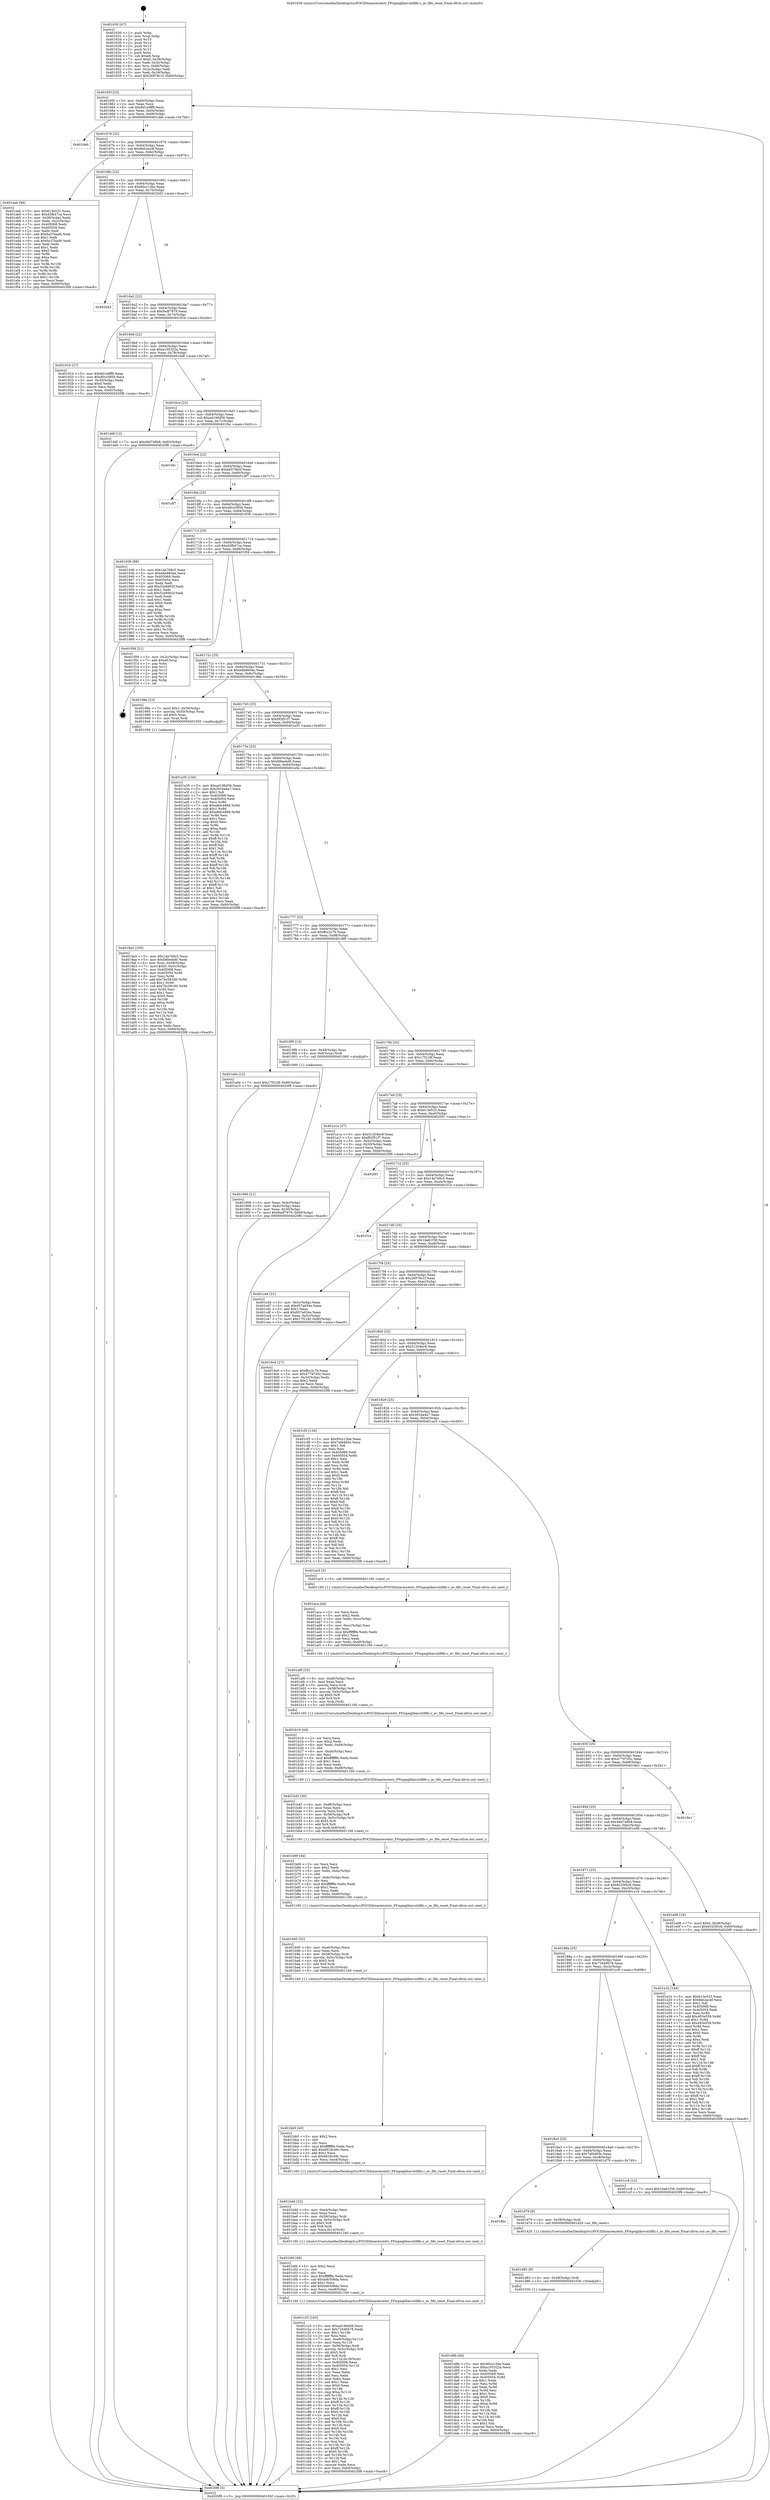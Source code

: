 digraph "0x401630" {
  label = "0x401630 (/mnt/c/Users/mathe/Desktop/tcc/POCII/binaries/extr_FFmpeglibavutilfifo.c_av_fifo_reset_Final-ollvm.out::main(0))"
  labelloc = "t"
  node[shape=record]

  Entry [label="",width=0.3,height=0.3,shape=circle,fillcolor=black,style=filled]
  "0x40165f" [label="{
     0x40165f [23]\l
     | [instrs]\l
     &nbsp;&nbsp;0x40165f \<+3\>: mov -0x60(%rbp),%eax\l
     &nbsp;&nbsp;0x401662 \<+2\>: mov %eax,%ecx\l
     &nbsp;&nbsp;0x401664 \<+6\>: sub $0x8d1e9ff9,%ecx\l
     &nbsp;&nbsp;0x40166a \<+3\>: mov %eax,-0x64(%rbp)\l
     &nbsp;&nbsp;0x40166d \<+3\>: mov %ecx,-0x68(%rbp)\l
     &nbsp;&nbsp;0x401670 \<+6\>: je 0000000000401deb \<main+0x7bb\>\l
  }"]
  "0x401deb" [label="{
     0x401deb\l
  }", style=dashed]
  "0x401676" [label="{
     0x401676 [22]\l
     | [instrs]\l
     &nbsp;&nbsp;0x401676 \<+5\>: jmp 000000000040167b \<main+0x4b\>\l
     &nbsp;&nbsp;0x40167b \<+3\>: mov -0x64(%rbp),%eax\l
     &nbsp;&nbsp;0x40167e \<+5\>: sub $0x8eb2ac4f,%eax\l
     &nbsp;&nbsp;0x401683 \<+3\>: mov %eax,-0x6c(%rbp)\l
     &nbsp;&nbsp;0x401686 \<+6\>: je 0000000000401eab \<main+0x87b\>\l
  }"]
  Exit [label="",width=0.3,height=0.3,shape=circle,fillcolor=black,style=filled,peripheries=2]
  "0x401eab" [label="{
     0x401eab [94]\l
     | [instrs]\l
     &nbsp;&nbsp;0x401eab \<+5\>: mov $0x613e523,%eax\l
     &nbsp;&nbsp;0x401eb0 \<+5\>: mov $0xd3fb47ca,%ecx\l
     &nbsp;&nbsp;0x401eb5 \<+3\>: mov -0x38(%rbp),%edx\l
     &nbsp;&nbsp;0x401eb8 \<+3\>: mov %edx,-0x2c(%rbp)\l
     &nbsp;&nbsp;0x401ebb \<+7\>: mov 0x405068,%edx\l
     &nbsp;&nbsp;0x401ec2 \<+7\>: mov 0x405054,%esi\l
     &nbsp;&nbsp;0x401ec9 \<+2\>: mov %edx,%edi\l
     &nbsp;&nbsp;0x401ecb \<+6\>: add $0x6a37bad6,%edi\l
     &nbsp;&nbsp;0x401ed1 \<+3\>: sub $0x1,%edi\l
     &nbsp;&nbsp;0x401ed4 \<+6\>: sub $0x6a37bad6,%edi\l
     &nbsp;&nbsp;0x401eda \<+3\>: imul %edi,%edx\l
     &nbsp;&nbsp;0x401edd \<+3\>: and $0x1,%edx\l
     &nbsp;&nbsp;0x401ee0 \<+3\>: cmp $0x0,%edx\l
     &nbsp;&nbsp;0x401ee3 \<+4\>: sete %r8b\l
     &nbsp;&nbsp;0x401ee7 \<+3\>: cmp $0xa,%esi\l
     &nbsp;&nbsp;0x401eea \<+4\>: setl %r9b\l
     &nbsp;&nbsp;0x401eee \<+3\>: mov %r8b,%r10b\l
     &nbsp;&nbsp;0x401ef1 \<+3\>: and %r9b,%r10b\l
     &nbsp;&nbsp;0x401ef4 \<+3\>: xor %r9b,%r8b\l
     &nbsp;&nbsp;0x401ef7 \<+3\>: or %r8b,%r10b\l
     &nbsp;&nbsp;0x401efa \<+4\>: test $0x1,%r10b\l
     &nbsp;&nbsp;0x401efe \<+3\>: cmovne %ecx,%eax\l
     &nbsp;&nbsp;0x401f01 \<+3\>: mov %eax,-0x60(%rbp)\l
     &nbsp;&nbsp;0x401f04 \<+5\>: jmp 00000000004020f8 \<main+0xac8\>\l
  }"]
  "0x40168c" [label="{
     0x40168c [22]\l
     | [instrs]\l
     &nbsp;&nbsp;0x40168c \<+5\>: jmp 0000000000401691 \<main+0x61\>\l
     &nbsp;&nbsp;0x401691 \<+3\>: mov -0x64(%rbp),%eax\l
     &nbsp;&nbsp;0x401694 \<+5\>: sub $0x95cc13be,%eax\l
     &nbsp;&nbsp;0x401699 \<+3\>: mov %eax,-0x70(%rbp)\l
     &nbsp;&nbsp;0x40169c \<+6\>: je 00000000004020d3 \<main+0xaa3\>\l
  }"]
  "0x401d8b" [label="{
     0x401d8b [84]\l
     | [instrs]\l
     &nbsp;&nbsp;0x401d8b \<+5\>: mov $0x95cc13be,%eax\l
     &nbsp;&nbsp;0x401d90 \<+5\>: mov $0xa105322a,%ecx\l
     &nbsp;&nbsp;0x401d95 \<+2\>: xor %edx,%edx\l
     &nbsp;&nbsp;0x401d97 \<+7\>: mov 0x405068,%esi\l
     &nbsp;&nbsp;0x401d9e \<+8\>: mov 0x405054,%r8d\l
     &nbsp;&nbsp;0x401da6 \<+3\>: sub $0x1,%edx\l
     &nbsp;&nbsp;0x401da9 \<+3\>: mov %esi,%r9d\l
     &nbsp;&nbsp;0x401dac \<+3\>: add %edx,%r9d\l
     &nbsp;&nbsp;0x401daf \<+4\>: imul %r9d,%esi\l
     &nbsp;&nbsp;0x401db3 \<+3\>: and $0x1,%esi\l
     &nbsp;&nbsp;0x401db6 \<+3\>: cmp $0x0,%esi\l
     &nbsp;&nbsp;0x401db9 \<+4\>: sete %r10b\l
     &nbsp;&nbsp;0x401dbd \<+4\>: cmp $0xa,%r8d\l
     &nbsp;&nbsp;0x401dc1 \<+4\>: setl %r11b\l
     &nbsp;&nbsp;0x401dc5 \<+3\>: mov %r10b,%bl\l
     &nbsp;&nbsp;0x401dc8 \<+3\>: and %r11b,%bl\l
     &nbsp;&nbsp;0x401dcb \<+3\>: xor %r11b,%r10b\l
     &nbsp;&nbsp;0x401dce \<+3\>: or %r10b,%bl\l
     &nbsp;&nbsp;0x401dd1 \<+3\>: test $0x1,%bl\l
     &nbsp;&nbsp;0x401dd4 \<+3\>: cmovne %ecx,%eax\l
     &nbsp;&nbsp;0x401dd7 \<+3\>: mov %eax,-0x60(%rbp)\l
     &nbsp;&nbsp;0x401dda \<+5\>: jmp 00000000004020f8 \<main+0xac8\>\l
  }"]
  "0x4020d3" [label="{
     0x4020d3\l
  }", style=dashed]
  "0x4016a2" [label="{
     0x4016a2 [22]\l
     | [instrs]\l
     &nbsp;&nbsp;0x4016a2 \<+5\>: jmp 00000000004016a7 \<main+0x77\>\l
     &nbsp;&nbsp;0x4016a7 \<+3\>: mov -0x64(%rbp),%eax\l
     &nbsp;&nbsp;0x4016aa \<+5\>: sub $0x9adf7979,%eax\l
     &nbsp;&nbsp;0x4016af \<+3\>: mov %eax,-0x74(%rbp)\l
     &nbsp;&nbsp;0x4016b2 \<+6\>: je 000000000040191b \<main+0x2eb\>\l
  }"]
  "0x401d82" [label="{
     0x401d82 [9]\l
     | [instrs]\l
     &nbsp;&nbsp;0x401d82 \<+4\>: mov -0x58(%rbp),%rdi\l
     &nbsp;&nbsp;0x401d86 \<+5\>: call 0000000000401030 \<free@plt\>\l
     | [calls]\l
     &nbsp;&nbsp;0x401030 \{1\} (unknown)\l
  }"]
  "0x40191b" [label="{
     0x40191b [27]\l
     | [instrs]\l
     &nbsp;&nbsp;0x40191b \<+5\>: mov $0x8d1e9ff9,%eax\l
     &nbsp;&nbsp;0x401920 \<+5\>: mov $0xd0cc5959,%ecx\l
     &nbsp;&nbsp;0x401925 \<+3\>: mov -0x30(%rbp),%edx\l
     &nbsp;&nbsp;0x401928 \<+3\>: cmp $0x0,%edx\l
     &nbsp;&nbsp;0x40192b \<+3\>: cmove %ecx,%eax\l
     &nbsp;&nbsp;0x40192e \<+3\>: mov %eax,-0x60(%rbp)\l
     &nbsp;&nbsp;0x401931 \<+5\>: jmp 00000000004020f8 \<main+0xac8\>\l
  }"]
  "0x4016b8" [label="{
     0x4016b8 [22]\l
     | [instrs]\l
     &nbsp;&nbsp;0x4016b8 \<+5\>: jmp 00000000004016bd \<main+0x8d\>\l
     &nbsp;&nbsp;0x4016bd \<+3\>: mov -0x64(%rbp),%eax\l
     &nbsp;&nbsp;0x4016c0 \<+5\>: sub $0xa105322a,%eax\l
     &nbsp;&nbsp;0x4016c5 \<+3\>: mov %eax,-0x78(%rbp)\l
     &nbsp;&nbsp;0x4016c8 \<+6\>: je 0000000000401ddf \<main+0x7af\>\l
  }"]
  "0x4018bc" [label="{
     0x4018bc\l
  }", style=dashed]
  "0x401ddf" [label="{
     0x401ddf [12]\l
     | [instrs]\l
     &nbsp;&nbsp;0x401ddf \<+7\>: movl $0x48d748b8,-0x60(%rbp)\l
     &nbsp;&nbsp;0x401de6 \<+5\>: jmp 00000000004020f8 \<main+0xac8\>\l
  }"]
  "0x4016ce" [label="{
     0x4016ce [22]\l
     | [instrs]\l
     &nbsp;&nbsp;0x4016ce \<+5\>: jmp 00000000004016d3 \<main+0xa3\>\l
     &nbsp;&nbsp;0x4016d3 \<+3\>: mov -0x64(%rbp),%eax\l
     &nbsp;&nbsp;0x4016d6 \<+5\>: sub $0xad196d56,%eax\l
     &nbsp;&nbsp;0x4016db \<+3\>: mov %eax,-0x7c(%rbp)\l
     &nbsp;&nbsp;0x4016de \<+6\>: je 0000000000401f4c \<main+0x91c\>\l
  }"]
  "0x401d79" [label="{
     0x401d79 [9]\l
     | [instrs]\l
     &nbsp;&nbsp;0x401d79 \<+4\>: mov -0x58(%rbp),%rdi\l
     &nbsp;&nbsp;0x401d7d \<+5\>: call 0000000000401420 \<av_fifo_reset\>\l
     | [calls]\l
     &nbsp;&nbsp;0x401420 \{1\} (/mnt/c/Users/mathe/Desktop/tcc/POCII/binaries/extr_FFmpeglibavutilfifo.c_av_fifo_reset_Final-ollvm.out::av_fifo_reset)\l
  }"]
  "0x401f4c" [label="{
     0x401f4c\l
  }", style=dashed]
  "0x4016e4" [label="{
     0x4016e4 [22]\l
     | [instrs]\l
     &nbsp;&nbsp;0x4016e4 \<+5\>: jmp 00000000004016e9 \<main+0xb9\>\l
     &nbsp;&nbsp;0x4016e9 \<+3\>: mov -0x64(%rbp),%eax\l
     &nbsp;&nbsp;0x4016ec \<+5\>: sub $0xbb579dcf,%eax\l
     &nbsp;&nbsp;0x4016f1 \<+3\>: mov %eax,-0x80(%rbp)\l
     &nbsp;&nbsp;0x4016f4 \<+6\>: je 0000000000401df7 \<main+0x7c7\>\l
  }"]
  "0x4018a3" [label="{
     0x4018a3 [25]\l
     | [instrs]\l
     &nbsp;&nbsp;0x4018a3 \<+5\>: jmp 00000000004018a8 \<main+0x278\>\l
     &nbsp;&nbsp;0x4018a8 \<+3\>: mov -0x64(%rbp),%eax\l
     &nbsp;&nbsp;0x4018ab \<+5\>: sub $0x7af4465e,%eax\l
     &nbsp;&nbsp;0x4018b0 \<+6\>: mov %eax,-0xc8(%rbp)\l
     &nbsp;&nbsp;0x4018b6 \<+6\>: je 0000000000401d79 \<main+0x749\>\l
  }"]
  "0x401df7" [label="{
     0x401df7\l
  }", style=dashed]
  "0x4016fa" [label="{
     0x4016fa [25]\l
     | [instrs]\l
     &nbsp;&nbsp;0x4016fa \<+5\>: jmp 00000000004016ff \<main+0xcf\>\l
     &nbsp;&nbsp;0x4016ff \<+3\>: mov -0x64(%rbp),%eax\l
     &nbsp;&nbsp;0x401702 \<+5\>: sub $0xd0cc5959,%eax\l
     &nbsp;&nbsp;0x401707 \<+6\>: mov %eax,-0x84(%rbp)\l
     &nbsp;&nbsp;0x40170d \<+6\>: je 0000000000401936 \<main+0x306\>\l
  }"]
  "0x401cc8" [label="{
     0x401cc8 [12]\l
     | [instrs]\l
     &nbsp;&nbsp;0x401cc8 \<+7\>: movl $0x1ba61f38,-0x60(%rbp)\l
     &nbsp;&nbsp;0x401ccf \<+5\>: jmp 00000000004020f8 \<main+0xac8\>\l
  }"]
  "0x401936" [label="{
     0x401936 [88]\l
     | [instrs]\l
     &nbsp;&nbsp;0x401936 \<+5\>: mov $0x14a768c5,%eax\l
     &nbsp;&nbsp;0x40193b \<+5\>: mov $0xe6b8604e,%ecx\l
     &nbsp;&nbsp;0x401940 \<+7\>: mov 0x405068,%edx\l
     &nbsp;&nbsp;0x401947 \<+7\>: mov 0x405054,%esi\l
     &nbsp;&nbsp;0x40194e \<+2\>: mov %edx,%edi\l
     &nbsp;&nbsp;0x401950 \<+6\>: add $0x52e8902f,%edi\l
     &nbsp;&nbsp;0x401956 \<+3\>: sub $0x1,%edi\l
     &nbsp;&nbsp;0x401959 \<+6\>: sub $0x52e8902f,%edi\l
     &nbsp;&nbsp;0x40195f \<+3\>: imul %edi,%edx\l
     &nbsp;&nbsp;0x401962 \<+3\>: and $0x1,%edx\l
     &nbsp;&nbsp;0x401965 \<+3\>: cmp $0x0,%edx\l
     &nbsp;&nbsp;0x401968 \<+4\>: sete %r8b\l
     &nbsp;&nbsp;0x40196c \<+3\>: cmp $0xa,%esi\l
     &nbsp;&nbsp;0x40196f \<+4\>: setl %r9b\l
     &nbsp;&nbsp;0x401973 \<+3\>: mov %r8b,%r10b\l
     &nbsp;&nbsp;0x401976 \<+3\>: and %r9b,%r10b\l
     &nbsp;&nbsp;0x401979 \<+3\>: xor %r9b,%r8b\l
     &nbsp;&nbsp;0x40197c \<+3\>: or %r8b,%r10b\l
     &nbsp;&nbsp;0x40197f \<+4\>: test $0x1,%r10b\l
     &nbsp;&nbsp;0x401983 \<+3\>: cmovne %ecx,%eax\l
     &nbsp;&nbsp;0x401986 \<+3\>: mov %eax,-0x60(%rbp)\l
     &nbsp;&nbsp;0x401989 \<+5\>: jmp 00000000004020f8 \<main+0xac8\>\l
  }"]
  "0x401713" [label="{
     0x401713 [25]\l
     | [instrs]\l
     &nbsp;&nbsp;0x401713 \<+5\>: jmp 0000000000401718 \<main+0xe8\>\l
     &nbsp;&nbsp;0x401718 \<+3\>: mov -0x64(%rbp),%eax\l
     &nbsp;&nbsp;0x40171b \<+5\>: sub $0xd3fb47ca,%eax\l
     &nbsp;&nbsp;0x401720 \<+6\>: mov %eax,-0x88(%rbp)\l
     &nbsp;&nbsp;0x401726 \<+6\>: je 0000000000401f09 \<main+0x8d9\>\l
  }"]
  "0x40188a" [label="{
     0x40188a [25]\l
     | [instrs]\l
     &nbsp;&nbsp;0x40188a \<+5\>: jmp 000000000040188f \<main+0x25f\>\l
     &nbsp;&nbsp;0x40188f \<+3\>: mov -0x64(%rbp),%eax\l
     &nbsp;&nbsp;0x401892 \<+5\>: sub $0x72640b78,%eax\l
     &nbsp;&nbsp;0x401897 \<+6\>: mov %eax,-0xc4(%rbp)\l
     &nbsp;&nbsp;0x40189d \<+6\>: je 0000000000401cc8 \<main+0x698\>\l
  }"]
  "0x401f09" [label="{
     0x401f09 [21]\l
     | [instrs]\l
     &nbsp;&nbsp;0x401f09 \<+3\>: mov -0x2c(%rbp),%eax\l
     &nbsp;&nbsp;0x401f0c \<+7\>: add $0xe8,%rsp\l
     &nbsp;&nbsp;0x401f13 \<+1\>: pop %rbx\l
     &nbsp;&nbsp;0x401f14 \<+2\>: pop %r12\l
     &nbsp;&nbsp;0x401f16 \<+2\>: pop %r13\l
     &nbsp;&nbsp;0x401f18 \<+2\>: pop %r14\l
     &nbsp;&nbsp;0x401f1a \<+2\>: pop %r15\l
     &nbsp;&nbsp;0x401f1c \<+1\>: pop %rbp\l
     &nbsp;&nbsp;0x401f1d \<+1\>: ret\l
  }"]
  "0x40172c" [label="{
     0x40172c [25]\l
     | [instrs]\l
     &nbsp;&nbsp;0x40172c \<+5\>: jmp 0000000000401731 \<main+0x101\>\l
     &nbsp;&nbsp;0x401731 \<+3\>: mov -0x64(%rbp),%eax\l
     &nbsp;&nbsp;0x401734 \<+5\>: sub $0xe6b8604e,%eax\l
     &nbsp;&nbsp;0x401739 \<+6\>: mov %eax,-0x8c(%rbp)\l
     &nbsp;&nbsp;0x40173f \<+6\>: je 000000000040198e \<main+0x35e\>\l
  }"]
  "0x401e1b" [label="{
     0x401e1b [144]\l
     | [instrs]\l
     &nbsp;&nbsp;0x401e1b \<+5\>: mov $0x613e523,%eax\l
     &nbsp;&nbsp;0x401e20 \<+5\>: mov $0x8eb2ac4f,%ecx\l
     &nbsp;&nbsp;0x401e25 \<+2\>: mov $0x1,%dl\l
     &nbsp;&nbsp;0x401e27 \<+7\>: mov 0x405068,%esi\l
     &nbsp;&nbsp;0x401e2e \<+7\>: mov 0x405054,%edi\l
     &nbsp;&nbsp;0x401e35 \<+3\>: mov %esi,%r8d\l
     &nbsp;&nbsp;0x401e38 \<+7\>: add $0x493e559,%r8d\l
     &nbsp;&nbsp;0x401e3f \<+4\>: sub $0x1,%r8d\l
     &nbsp;&nbsp;0x401e43 \<+7\>: sub $0x493e559,%r8d\l
     &nbsp;&nbsp;0x401e4a \<+4\>: imul %r8d,%esi\l
     &nbsp;&nbsp;0x401e4e \<+3\>: and $0x1,%esi\l
     &nbsp;&nbsp;0x401e51 \<+3\>: cmp $0x0,%esi\l
     &nbsp;&nbsp;0x401e54 \<+4\>: sete %r9b\l
     &nbsp;&nbsp;0x401e58 \<+3\>: cmp $0xa,%edi\l
     &nbsp;&nbsp;0x401e5b \<+4\>: setl %r10b\l
     &nbsp;&nbsp;0x401e5f \<+3\>: mov %r9b,%r11b\l
     &nbsp;&nbsp;0x401e62 \<+4\>: xor $0xff,%r11b\l
     &nbsp;&nbsp;0x401e66 \<+3\>: mov %r10b,%bl\l
     &nbsp;&nbsp;0x401e69 \<+3\>: xor $0xff,%bl\l
     &nbsp;&nbsp;0x401e6c \<+3\>: xor $0x1,%dl\l
     &nbsp;&nbsp;0x401e6f \<+3\>: mov %r11b,%r14b\l
     &nbsp;&nbsp;0x401e72 \<+4\>: and $0xff,%r14b\l
     &nbsp;&nbsp;0x401e76 \<+3\>: and %dl,%r9b\l
     &nbsp;&nbsp;0x401e79 \<+3\>: mov %bl,%r15b\l
     &nbsp;&nbsp;0x401e7c \<+4\>: and $0xff,%r15b\l
     &nbsp;&nbsp;0x401e80 \<+3\>: and %dl,%r10b\l
     &nbsp;&nbsp;0x401e83 \<+3\>: or %r9b,%r14b\l
     &nbsp;&nbsp;0x401e86 \<+3\>: or %r10b,%r15b\l
     &nbsp;&nbsp;0x401e89 \<+3\>: xor %r15b,%r14b\l
     &nbsp;&nbsp;0x401e8c \<+3\>: or %bl,%r11b\l
     &nbsp;&nbsp;0x401e8f \<+4\>: xor $0xff,%r11b\l
     &nbsp;&nbsp;0x401e93 \<+3\>: or $0x1,%dl\l
     &nbsp;&nbsp;0x401e96 \<+3\>: and %dl,%r11b\l
     &nbsp;&nbsp;0x401e99 \<+3\>: or %r11b,%r14b\l
     &nbsp;&nbsp;0x401e9c \<+4\>: test $0x1,%r14b\l
     &nbsp;&nbsp;0x401ea0 \<+3\>: cmovne %ecx,%eax\l
     &nbsp;&nbsp;0x401ea3 \<+3\>: mov %eax,-0x60(%rbp)\l
     &nbsp;&nbsp;0x401ea6 \<+5\>: jmp 00000000004020f8 \<main+0xac8\>\l
  }"]
  "0x40198e" [label="{
     0x40198e [23]\l
     | [instrs]\l
     &nbsp;&nbsp;0x40198e \<+7\>: movl $0x1,-0x50(%rbp)\l
     &nbsp;&nbsp;0x401995 \<+4\>: movslq -0x50(%rbp),%rax\l
     &nbsp;&nbsp;0x401999 \<+4\>: shl $0x5,%rax\l
     &nbsp;&nbsp;0x40199d \<+3\>: mov %rax,%rdi\l
     &nbsp;&nbsp;0x4019a0 \<+5\>: call 0000000000401050 \<malloc@plt\>\l
     | [calls]\l
     &nbsp;&nbsp;0x401050 \{1\} (unknown)\l
  }"]
  "0x401745" [label="{
     0x401745 [25]\l
     | [instrs]\l
     &nbsp;&nbsp;0x401745 \<+5\>: jmp 000000000040174a \<main+0x11a\>\l
     &nbsp;&nbsp;0x40174a \<+3\>: mov -0x64(%rbp),%eax\l
     &nbsp;&nbsp;0x40174d \<+5\>: sub $0xf92f51f7,%eax\l
     &nbsp;&nbsp;0x401752 \<+6\>: mov %eax,-0x90(%rbp)\l
     &nbsp;&nbsp;0x401758 \<+6\>: je 0000000000401a35 \<main+0x405\>\l
  }"]
  "0x401871" [label="{
     0x401871 [25]\l
     | [instrs]\l
     &nbsp;&nbsp;0x401871 \<+5\>: jmp 0000000000401876 \<main+0x246\>\l
     &nbsp;&nbsp;0x401876 \<+3\>: mov -0x64(%rbp),%eax\l
     &nbsp;&nbsp;0x401879 \<+5\>: sub $0x6525f5c8,%eax\l
     &nbsp;&nbsp;0x40187e \<+6\>: mov %eax,-0xc0(%rbp)\l
     &nbsp;&nbsp;0x401884 \<+6\>: je 0000000000401e1b \<main+0x7eb\>\l
  }"]
  "0x401a35" [label="{
     0x401a35 [144]\l
     | [instrs]\l
     &nbsp;&nbsp;0x401a35 \<+5\>: mov $0xad196d56,%eax\l
     &nbsp;&nbsp;0x401a3a \<+5\>: mov $0x391ba4a7,%ecx\l
     &nbsp;&nbsp;0x401a3f \<+2\>: mov $0x1,%dl\l
     &nbsp;&nbsp;0x401a41 \<+7\>: mov 0x405068,%esi\l
     &nbsp;&nbsp;0x401a48 \<+7\>: mov 0x405054,%edi\l
     &nbsp;&nbsp;0x401a4f \<+3\>: mov %esi,%r8d\l
     &nbsp;&nbsp;0x401a52 \<+7\>: sub $0xe8dc4888,%r8d\l
     &nbsp;&nbsp;0x401a59 \<+4\>: sub $0x1,%r8d\l
     &nbsp;&nbsp;0x401a5d \<+7\>: add $0xe8dc4888,%r8d\l
     &nbsp;&nbsp;0x401a64 \<+4\>: imul %r8d,%esi\l
     &nbsp;&nbsp;0x401a68 \<+3\>: and $0x1,%esi\l
     &nbsp;&nbsp;0x401a6b \<+3\>: cmp $0x0,%esi\l
     &nbsp;&nbsp;0x401a6e \<+4\>: sete %r9b\l
     &nbsp;&nbsp;0x401a72 \<+3\>: cmp $0xa,%edi\l
     &nbsp;&nbsp;0x401a75 \<+4\>: setl %r10b\l
     &nbsp;&nbsp;0x401a79 \<+3\>: mov %r9b,%r11b\l
     &nbsp;&nbsp;0x401a7c \<+4\>: xor $0xff,%r11b\l
     &nbsp;&nbsp;0x401a80 \<+3\>: mov %r10b,%bl\l
     &nbsp;&nbsp;0x401a83 \<+3\>: xor $0xff,%bl\l
     &nbsp;&nbsp;0x401a86 \<+3\>: xor $0x1,%dl\l
     &nbsp;&nbsp;0x401a89 \<+3\>: mov %r11b,%r14b\l
     &nbsp;&nbsp;0x401a8c \<+4\>: and $0xff,%r14b\l
     &nbsp;&nbsp;0x401a90 \<+3\>: and %dl,%r9b\l
     &nbsp;&nbsp;0x401a93 \<+3\>: mov %bl,%r15b\l
     &nbsp;&nbsp;0x401a96 \<+4\>: and $0xff,%r15b\l
     &nbsp;&nbsp;0x401a9a \<+3\>: and %dl,%r10b\l
     &nbsp;&nbsp;0x401a9d \<+3\>: or %r9b,%r14b\l
     &nbsp;&nbsp;0x401aa0 \<+3\>: or %r10b,%r15b\l
     &nbsp;&nbsp;0x401aa3 \<+3\>: xor %r15b,%r14b\l
     &nbsp;&nbsp;0x401aa6 \<+3\>: or %bl,%r11b\l
     &nbsp;&nbsp;0x401aa9 \<+4\>: xor $0xff,%r11b\l
     &nbsp;&nbsp;0x401aad \<+3\>: or $0x1,%dl\l
     &nbsp;&nbsp;0x401ab0 \<+3\>: and %dl,%r11b\l
     &nbsp;&nbsp;0x401ab3 \<+3\>: or %r11b,%r14b\l
     &nbsp;&nbsp;0x401ab6 \<+4\>: test $0x1,%r14b\l
     &nbsp;&nbsp;0x401aba \<+3\>: cmovne %ecx,%eax\l
     &nbsp;&nbsp;0x401abd \<+3\>: mov %eax,-0x60(%rbp)\l
     &nbsp;&nbsp;0x401ac0 \<+5\>: jmp 00000000004020f8 \<main+0xac8\>\l
  }"]
  "0x40175e" [label="{
     0x40175e [25]\l
     | [instrs]\l
     &nbsp;&nbsp;0x40175e \<+5\>: jmp 0000000000401763 \<main+0x133\>\l
     &nbsp;&nbsp;0x401763 \<+3\>: mov -0x64(%rbp),%eax\l
     &nbsp;&nbsp;0x401766 \<+5\>: sub $0xfd6eebd0,%eax\l
     &nbsp;&nbsp;0x40176b \<+6\>: mov %eax,-0x94(%rbp)\l
     &nbsp;&nbsp;0x401771 \<+6\>: je 0000000000401a0e \<main+0x3de\>\l
  }"]
  "0x401e08" [label="{
     0x401e08 [19]\l
     | [instrs]\l
     &nbsp;&nbsp;0x401e08 \<+7\>: movl $0x0,-0x38(%rbp)\l
     &nbsp;&nbsp;0x401e0f \<+7\>: movl $0x6525f5c8,-0x60(%rbp)\l
     &nbsp;&nbsp;0x401e16 \<+5\>: jmp 00000000004020f8 \<main+0xac8\>\l
  }"]
  "0x401a0e" [label="{
     0x401a0e [12]\l
     | [instrs]\l
     &nbsp;&nbsp;0x401a0e \<+7\>: movl $0x17f218f,-0x60(%rbp)\l
     &nbsp;&nbsp;0x401a15 \<+5\>: jmp 00000000004020f8 \<main+0xac8\>\l
  }"]
  "0x401777" [label="{
     0x401777 [25]\l
     | [instrs]\l
     &nbsp;&nbsp;0x401777 \<+5\>: jmp 000000000040177c \<main+0x14c\>\l
     &nbsp;&nbsp;0x40177c \<+3\>: mov -0x64(%rbp),%eax\l
     &nbsp;&nbsp;0x40177f \<+5\>: sub $0xffcc2c7b,%eax\l
     &nbsp;&nbsp;0x401784 \<+6\>: mov %eax,-0x98(%rbp)\l
     &nbsp;&nbsp;0x40178a \<+6\>: je 00000000004018f9 \<main+0x2c9\>\l
  }"]
  "0x401858" [label="{
     0x401858 [25]\l
     | [instrs]\l
     &nbsp;&nbsp;0x401858 \<+5\>: jmp 000000000040185d \<main+0x22d\>\l
     &nbsp;&nbsp;0x40185d \<+3\>: mov -0x64(%rbp),%eax\l
     &nbsp;&nbsp;0x401860 \<+5\>: sub $0x48d748b8,%eax\l
     &nbsp;&nbsp;0x401865 \<+6\>: mov %eax,-0xbc(%rbp)\l
     &nbsp;&nbsp;0x40186b \<+6\>: je 0000000000401e08 \<main+0x7d8\>\l
  }"]
  "0x4018f9" [label="{
     0x4018f9 [13]\l
     | [instrs]\l
     &nbsp;&nbsp;0x4018f9 \<+4\>: mov -0x48(%rbp),%rax\l
     &nbsp;&nbsp;0x4018fd \<+4\>: mov 0x8(%rax),%rdi\l
     &nbsp;&nbsp;0x401901 \<+5\>: call 0000000000401060 \<atoi@plt\>\l
     | [calls]\l
     &nbsp;&nbsp;0x401060 \{1\} (unknown)\l
  }"]
  "0x401790" [label="{
     0x401790 [25]\l
     | [instrs]\l
     &nbsp;&nbsp;0x401790 \<+5\>: jmp 0000000000401795 \<main+0x165\>\l
     &nbsp;&nbsp;0x401795 \<+3\>: mov -0x64(%rbp),%eax\l
     &nbsp;&nbsp;0x401798 \<+5\>: sub $0x17f218f,%eax\l
     &nbsp;&nbsp;0x40179d \<+6\>: mov %eax,-0x9c(%rbp)\l
     &nbsp;&nbsp;0x4017a3 \<+6\>: je 0000000000401a1a \<main+0x3ea\>\l
  }"]
  "0x4018e1" [label="{
     0x4018e1\l
  }", style=dashed]
  "0x401a1a" [label="{
     0x401a1a [27]\l
     | [instrs]\l
     &nbsp;&nbsp;0x401a1a \<+5\>: mov $0x31204bc8,%eax\l
     &nbsp;&nbsp;0x401a1f \<+5\>: mov $0xf92f51f7,%ecx\l
     &nbsp;&nbsp;0x401a24 \<+3\>: mov -0x5c(%rbp),%edx\l
     &nbsp;&nbsp;0x401a27 \<+3\>: cmp -0x50(%rbp),%edx\l
     &nbsp;&nbsp;0x401a2a \<+3\>: cmovl %ecx,%eax\l
     &nbsp;&nbsp;0x401a2d \<+3\>: mov %eax,-0x60(%rbp)\l
     &nbsp;&nbsp;0x401a30 \<+5\>: jmp 00000000004020f8 \<main+0xac8\>\l
  }"]
  "0x4017a9" [label="{
     0x4017a9 [25]\l
     | [instrs]\l
     &nbsp;&nbsp;0x4017a9 \<+5\>: jmp 00000000004017ae \<main+0x17e\>\l
     &nbsp;&nbsp;0x4017ae \<+3\>: mov -0x64(%rbp),%eax\l
     &nbsp;&nbsp;0x4017b1 \<+5\>: sub $0x613e523,%eax\l
     &nbsp;&nbsp;0x4017b6 \<+6\>: mov %eax,-0xa0(%rbp)\l
     &nbsp;&nbsp;0x4017bc \<+6\>: je 00000000004020f1 \<main+0xac1\>\l
  }"]
  "0x401c25" [label="{
     0x401c25 [163]\l
     | [instrs]\l
     &nbsp;&nbsp;0x401c25 \<+5\>: mov $0xad196d56,%ecx\l
     &nbsp;&nbsp;0x401c2a \<+5\>: mov $0x72640b78,%edx\l
     &nbsp;&nbsp;0x401c2f \<+3\>: mov $0x1,%r10b\l
     &nbsp;&nbsp;0x401c32 \<+2\>: xor %esi,%esi\l
     &nbsp;&nbsp;0x401c34 \<+7\>: mov -0xe8(%rbp),%r11d\l
     &nbsp;&nbsp;0x401c3b \<+4\>: imul %eax,%r11d\l
     &nbsp;&nbsp;0x401c3f \<+4\>: mov -0x58(%rbp),%rdi\l
     &nbsp;&nbsp;0x401c43 \<+4\>: movslq -0x5c(%rbp),%r8\l
     &nbsp;&nbsp;0x401c47 \<+4\>: shl $0x5,%r8\l
     &nbsp;&nbsp;0x401c4b \<+3\>: add %r8,%rdi\l
     &nbsp;&nbsp;0x401c4e \<+4\>: mov %r11d,0x18(%rdi)\l
     &nbsp;&nbsp;0x401c52 \<+7\>: mov 0x405068,%eax\l
     &nbsp;&nbsp;0x401c59 \<+8\>: mov 0x405054,%r11d\l
     &nbsp;&nbsp;0x401c61 \<+3\>: sub $0x1,%esi\l
     &nbsp;&nbsp;0x401c64 \<+2\>: mov %eax,%ebx\l
     &nbsp;&nbsp;0x401c66 \<+2\>: add %esi,%ebx\l
     &nbsp;&nbsp;0x401c68 \<+3\>: imul %ebx,%eax\l
     &nbsp;&nbsp;0x401c6b \<+3\>: and $0x1,%eax\l
     &nbsp;&nbsp;0x401c6e \<+3\>: cmp $0x0,%eax\l
     &nbsp;&nbsp;0x401c71 \<+4\>: sete %r14b\l
     &nbsp;&nbsp;0x401c75 \<+4\>: cmp $0xa,%r11d\l
     &nbsp;&nbsp;0x401c79 \<+4\>: setl %r15b\l
     &nbsp;&nbsp;0x401c7d \<+3\>: mov %r14b,%r12b\l
     &nbsp;&nbsp;0x401c80 \<+4\>: xor $0xff,%r12b\l
     &nbsp;&nbsp;0x401c84 \<+3\>: mov %r15b,%r13b\l
     &nbsp;&nbsp;0x401c87 \<+4\>: xor $0xff,%r13b\l
     &nbsp;&nbsp;0x401c8b \<+4\>: xor $0x0,%r10b\l
     &nbsp;&nbsp;0x401c8f \<+3\>: mov %r12b,%al\l
     &nbsp;&nbsp;0x401c92 \<+2\>: and $0x0,%al\l
     &nbsp;&nbsp;0x401c94 \<+3\>: and %r10b,%r14b\l
     &nbsp;&nbsp;0x401c97 \<+3\>: mov %r13b,%sil\l
     &nbsp;&nbsp;0x401c9a \<+4\>: and $0x0,%sil\l
     &nbsp;&nbsp;0x401c9e \<+3\>: and %r10b,%r15b\l
     &nbsp;&nbsp;0x401ca1 \<+3\>: or %r14b,%al\l
     &nbsp;&nbsp;0x401ca4 \<+3\>: or %r15b,%sil\l
     &nbsp;&nbsp;0x401ca7 \<+3\>: xor %sil,%al\l
     &nbsp;&nbsp;0x401caa \<+3\>: or %r13b,%r12b\l
     &nbsp;&nbsp;0x401cad \<+4\>: xor $0xff,%r12b\l
     &nbsp;&nbsp;0x401cb1 \<+4\>: or $0x0,%r10b\l
     &nbsp;&nbsp;0x401cb5 \<+3\>: and %r10b,%r12b\l
     &nbsp;&nbsp;0x401cb8 \<+3\>: or %r12b,%al\l
     &nbsp;&nbsp;0x401cbb \<+2\>: test $0x1,%al\l
     &nbsp;&nbsp;0x401cbd \<+3\>: cmovne %edx,%ecx\l
     &nbsp;&nbsp;0x401cc0 \<+3\>: mov %ecx,-0x60(%rbp)\l
     &nbsp;&nbsp;0x401cc3 \<+5\>: jmp 00000000004020f8 \<main+0xac8\>\l
  }"]
  "0x4020f1" [label="{
     0x4020f1\l
  }", style=dashed]
  "0x4017c2" [label="{
     0x4017c2 [25]\l
     | [instrs]\l
     &nbsp;&nbsp;0x4017c2 \<+5\>: jmp 00000000004017c7 \<main+0x197\>\l
     &nbsp;&nbsp;0x4017c7 \<+3\>: mov -0x64(%rbp),%eax\l
     &nbsp;&nbsp;0x4017ca \<+5\>: sub $0x14a768c5,%eax\l
     &nbsp;&nbsp;0x4017cf \<+6\>: mov %eax,-0xa4(%rbp)\l
     &nbsp;&nbsp;0x4017d5 \<+6\>: je 0000000000401f1e \<main+0x8ee\>\l
  }"]
  "0x401bfd" [label="{
     0x401bfd [40]\l
     | [instrs]\l
     &nbsp;&nbsp;0x401bfd \<+5\>: mov $0x2,%ecx\l
     &nbsp;&nbsp;0x401c02 \<+1\>: cltd\l
     &nbsp;&nbsp;0x401c03 \<+2\>: idiv %ecx\l
     &nbsp;&nbsp;0x401c05 \<+6\>: imul $0xfffffffe,%edx,%ecx\l
     &nbsp;&nbsp;0x401c0b \<+6\>: sub $0xbd6308da,%ecx\l
     &nbsp;&nbsp;0x401c11 \<+3\>: add $0x1,%ecx\l
     &nbsp;&nbsp;0x401c14 \<+6\>: add $0xbd6308da,%ecx\l
     &nbsp;&nbsp;0x401c1a \<+6\>: mov %ecx,-0xe8(%rbp)\l
     &nbsp;&nbsp;0x401c20 \<+5\>: call 0000000000401160 \<next_i\>\l
     | [calls]\l
     &nbsp;&nbsp;0x401160 \{1\} (/mnt/c/Users/mathe/Desktop/tcc/POCII/binaries/extr_FFmpeglibavutilfifo.c_av_fifo_reset_Final-ollvm.out::next_i)\l
  }"]
  "0x401f1e" [label="{
     0x401f1e\l
  }", style=dashed]
  "0x4017db" [label="{
     0x4017db [25]\l
     | [instrs]\l
     &nbsp;&nbsp;0x4017db \<+5\>: jmp 00000000004017e0 \<main+0x1b0\>\l
     &nbsp;&nbsp;0x4017e0 \<+3\>: mov -0x64(%rbp),%eax\l
     &nbsp;&nbsp;0x4017e3 \<+5\>: sub $0x1ba61f38,%eax\l
     &nbsp;&nbsp;0x4017e8 \<+6\>: mov %eax,-0xa8(%rbp)\l
     &nbsp;&nbsp;0x4017ee \<+6\>: je 0000000000401cd4 \<main+0x6a4\>\l
  }"]
  "0x401bdd" [label="{
     0x401bdd [32]\l
     | [instrs]\l
     &nbsp;&nbsp;0x401bdd \<+6\>: mov -0xe4(%rbp),%ecx\l
     &nbsp;&nbsp;0x401be3 \<+3\>: imul %eax,%ecx\l
     &nbsp;&nbsp;0x401be6 \<+4\>: mov -0x58(%rbp),%rdi\l
     &nbsp;&nbsp;0x401bea \<+4\>: movslq -0x5c(%rbp),%r8\l
     &nbsp;&nbsp;0x401bee \<+4\>: shl $0x5,%r8\l
     &nbsp;&nbsp;0x401bf2 \<+3\>: add %r8,%rdi\l
     &nbsp;&nbsp;0x401bf5 \<+3\>: mov %ecx,0x14(%rdi)\l
     &nbsp;&nbsp;0x401bf8 \<+5\>: call 0000000000401160 \<next_i\>\l
     | [calls]\l
     &nbsp;&nbsp;0x401160 \{1\} (/mnt/c/Users/mathe/Desktop/tcc/POCII/binaries/extr_FFmpeglibavutilfifo.c_av_fifo_reset_Final-ollvm.out::next_i)\l
  }"]
  "0x401cd4" [label="{
     0x401cd4 [31]\l
     | [instrs]\l
     &nbsp;&nbsp;0x401cd4 \<+3\>: mov -0x5c(%rbp),%eax\l
     &nbsp;&nbsp;0x401cd7 \<+5\>: sub $0x957a634e,%eax\l
     &nbsp;&nbsp;0x401cdc \<+3\>: add $0x1,%eax\l
     &nbsp;&nbsp;0x401cdf \<+5\>: add $0x957a634e,%eax\l
     &nbsp;&nbsp;0x401ce4 \<+3\>: mov %eax,-0x5c(%rbp)\l
     &nbsp;&nbsp;0x401ce7 \<+7\>: movl $0x17f218f,-0x60(%rbp)\l
     &nbsp;&nbsp;0x401cee \<+5\>: jmp 00000000004020f8 \<main+0xac8\>\l
  }"]
  "0x4017f4" [label="{
     0x4017f4 [25]\l
     | [instrs]\l
     &nbsp;&nbsp;0x4017f4 \<+5\>: jmp 00000000004017f9 \<main+0x1c9\>\l
     &nbsp;&nbsp;0x4017f9 \<+3\>: mov -0x64(%rbp),%eax\l
     &nbsp;&nbsp;0x4017fc \<+5\>: sub $0x26978c1f,%eax\l
     &nbsp;&nbsp;0x401801 \<+6\>: mov %eax,-0xac(%rbp)\l
     &nbsp;&nbsp;0x401807 \<+6\>: je 00000000004018c6 \<main+0x296\>\l
  }"]
  "0x401bb5" [label="{
     0x401bb5 [40]\l
     | [instrs]\l
     &nbsp;&nbsp;0x401bb5 \<+5\>: mov $0x2,%ecx\l
     &nbsp;&nbsp;0x401bba \<+1\>: cltd\l
     &nbsp;&nbsp;0x401bbb \<+2\>: idiv %ecx\l
     &nbsp;&nbsp;0x401bbd \<+6\>: imul $0xfffffffe,%edx,%ecx\l
     &nbsp;&nbsp;0x401bc3 \<+6\>: add $0x6818c49c,%ecx\l
     &nbsp;&nbsp;0x401bc9 \<+3\>: add $0x1,%ecx\l
     &nbsp;&nbsp;0x401bcc \<+6\>: sub $0x6818c49c,%ecx\l
     &nbsp;&nbsp;0x401bd2 \<+6\>: mov %ecx,-0xe4(%rbp)\l
     &nbsp;&nbsp;0x401bd8 \<+5\>: call 0000000000401160 \<next_i\>\l
     | [calls]\l
     &nbsp;&nbsp;0x401160 \{1\} (/mnt/c/Users/mathe/Desktop/tcc/POCII/binaries/extr_FFmpeglibavutilfifo.c_av_fifo_reset_Final-ollvm.out::next_i)\l
  }"]
  "0x4018c6" [label="{
     0x4018c6 [27]\l
     | [instrs]\l
     &nbsp;&nbsp;0x4018c6 \<+5\>: mov $0xffcc2c7b,%eax\l
     &nbsp;&nbsp;0x4018cb \<+5\>: mov $0x4779705c,%ecx\l
     &nbsp;&nbsp;0x4018d0 \<+3\>: mov -0x34(%rbp),%edx\l
     &nbsp;&nbsp;0x4018d3 \<+3\>: cmp $0x2,%edx\l
     &nbsp;&nbsp;0x4018d6 \<+3\>: cmovne %ecx,%eax\l
     &nbsp;&nbsp;0x4018d9 \<+3\>: mov %eax,-0x60(%rbp)\l
     &nbsp;&nbsp;0x4018dc \<+5\>: jmp 00000000004020f8 \<main+0xac8\>\l
  }"]
  "0x40180d" [label="{
     0x40180d [25]\l
     | [instrs]\l
     &nbsp;&nbsp;0x40180d \<+5\>: jmp 0000000000401812 \<main+0x1e2\>\l
     &nbsp;&nbsp;0x401812 \<+3\>: mov -0x64(%rbp),%eax\l
     &nbsp;&nbsp;0x401815 \<+5\>: sub $0x31204bc8,%eax\l
     &nbsp;&nbsp;0x40181a \<+6\>: mov %eax,-0xb0(%rbp)\l
     &nbsp;&nbsp;0x401820 \<+6\>: je 0000000000401cf3 \<main+0x6c3\>\l
  }"]
  "0x4020f8" [label="{
     0x4020f8 [5]\l
     | [instrs]\l
     &nbsp;&nbsp;0x4020f8 \<+5\>: jmp 000000000040165f \<main+0x2f\>\l
  }"]
  "0x401630" [label="{
     0x401630 [47]\l
     | [instrs]\l
     &nbsp;&nbsp;0x401630 \<+1\>: push %rbp\l
     &nbsp;&nbsp;0x401631 \<+3\>: mov %rsp,%rbp\l
     &nbsp;&nbsp;0x401634 \<+2\>: push %r15\l
     &nbsp;&nbsp;0x401636 \<+2\>: push %r14\l
     &nbsp;&nbsp;0x401638 \<+2\>: push %r13\l
     &nbsp;&nbsp;0x40163a \<+2\>: push %r12\l
     &nbsp;&nbsp;0x40163c \<+1\>: push %rbx\l
     &nbsp;&nbsp;0x40163d \<+7\>: sub $0xe8,%rsp\l
     &nbsp;&nbsp;0x401644 \<+7\>: movl $0x0,-0x38(%rbp)\l
     &nbsp;&nbsp;0x40164b \<+3\>: mov %edi,-0x3c(%rbp)\l
     &nbsp;&nbsp;0x40164e \<+4\>: mov %rsi,-0x48(%rbp)\l
     &nbsp;&nbsp;0x401652 \<+3\>: mov -0x3c(%rbp),%edi\l
     &nbsp;&nbsp;0x401655 \<+3\>: mov %edi,-0x34(%rbp)\l
     &nbsp;&nbsp;0x401658 \<+7\>: movl $0x26978c1f,-0x60(%rbp)\l
  }"]
  "0x401906" [label="{
     0x401906 [21]\l
     | [instrs]\l
     &nbsp;&nbsp;0x401906 \<+3\>: mov %eax,-0x4c(%rbp)\l
     &nbsp;&nbsp;0x401909 \<+3\>: mov -0x4c(%rbp),%eax\l
     &nbsp;&nbsp;0x40190c \<+3\>: mov %eax,-0x30(%rbp)\l
     &nbsp;&nbsp;0x40190f \<+7\>: movl $0x9adf7979,-0x60(%rbp)\l
     &nbsp;&nbsp;0x401916 \<+5\>: jmp 00000000004020f8 \<main+0xac8\>\l
  }"]
  "0x4019a5" [label="{
     0x4019a5 [105]\l
     | [instrs]\l
     &nbsp;&nbsp;0x4019a5 \<+5\>: mov $0x14a768c5,%ecx\l
     &nbsp;&nbsp;0x4019aa \<+5\>: mov $0xfd6eebd0,%edx\l
     &nbsp;&nbsp;0x4019af \<+4\>: mov %rax,-0x58(%rbp)\l
     &nbsp;&nbsp;0x4019b3 \<+7\>: movl $0x0,-0x5c(%rbp)\l
     &nbsp;&nbsp;0x4019ba \<+7\>: mov 0x405068,%esi\l
     &nbsp;&nbsp;0x4019c1 \<+8\>: mov 0x405054,%r8d\l
     &nbsp;&nbsp;0x4019c9 \<+3\>: mov %esi,%r9d\l
     &nbsp;&nbsp;0x4019cc \<+7\>: add $0x7bc58180,%r9d\l
     &nbsp;&nbsp;0x4019d3 \<+4\>: sub $0x1,%r9d\l
     &nbsp;&nbsp;0x4019d7 \<+7\>: sub $0x7bc58180,%r9d\l
     &nbsp;&nbsp;0x4019de \<+4\>: imul %r9d,%esi\l
     &nbsp;&nbsp;0x4019e2 \<+3\>: and $0x1,%esi\l
     &nbsp;&nbsp;0x4019e5 \<+3\>: cmp $0x0,%esi\l
     &nbsp;&nbsp;0x4019e8 \<+4\>: sete %r10b\l
     &nbsp;&nbsp;0x4019ec \<+4\>: cmp $0xa,%r8d\l
     &nbsp;&nbsp;0x4019f0 \<+4\>: setl %r11b\l
     &nbsp;&nbsp;0x4019f4 \<+3\>: mov %r10b,%bl\l
     &nbsp;&nbsp;0x4019f7 \<+3\>: and %r11b,%bl\l
     &nbsp;&nbsp;0x4019fa \<+3\>: xor %r11b,%r10b\l
     &nbsp;&nbsp;0x4019fd \<+3\>: or %r10b,%bl\l
     &nbsp;&nbsp;0x401a00 \<+3\>: test $0x1,%bl\l
     &nbsp;&nbsp;0x401a03 \<+3\>: cmovne %edx,%ecx\l
     &nbsp;&nbsp;0x401a06 \<+3\>: mov %ecx,-0x60(%rbp)\l
     &nbsp;&nbsp;0x401a09 \<+5\>: jmp 00000000004020f8 \<main+0xac8\>\l
  }"]
  "0x401b95" [label="{
     0x401b95 [32]\l
     | [instrs]\l
     &nbsp;&nbsp;0x401b95 \<+6\>: mov -0xe0(%rbp),%ecx\l
     &nbsp;&nbsp;0x401b9b \<+3\>: imul %eax,%ecx\l
     &nbsp;&nbsp;0x401b9e \<+4\>: mov -0x58(%rbp),%rdi\l
     &nbsp;&nbsp;0x401ba2 \<+4\>: movslq -0x5c(%rbp),%r8\l
     &nbsp;&nbsp;0x401ba6 \<+4\>: shl $0x5,%r8\l
     &nbsp;&nbsp;0x401baa \<+3\>: add %r8,%rdi\l
     &nbsp;&nbsp;0x401bad \<+3\>: mov %ecx,0x10(%rdi)\l
     &nbsp;&nbsp;0x401bb0 \<+5\>: call 0000000000401160 \<next_i\>\l
     | [calls]\l
     &nbsp;&nbsp;0x401160 \{1\} (/mnt/c/Users/mathe/Desktop/tcc/POCII/binaries/extr_FFmpeglibavutilfifo.c_av_fifo_reset_Final-ollvm.out::next_i)\l
  }"]
  "0x401cf3" [label="{
     0x401cf3 [134]\l
     | [instrs]\l
     &nbsp;&nbsp;0x401cf3 \<+5\>: mov $0x95cc13be,%eax\l
     &nbsp;&nbsp;0x401cf8 \<+5\>: mov $0x7af4465e,%ecx\l
     &nbsp;&nbsp;0x401cfd \<+2\>: mov $0x1,%dl\l
     &nbsp;&nbsp;0x401cff \<+2\>: xor %esi,%esi\l
     &nbsp;&nbsp;0x401d01 \<+7\>: mov 0x405068,%edi\l
     &nbsp;&nbsp;0x401d08 \<+8\>: mov 0x405054,%r8d\l
     &nbsp;&nbsp;0x401d10 \<+3\>: sub $0x1,%esi\l
     &nbsp;&nbsp;0x401d13 \<+3\>: mov %edi,%r9d\l
     &nbsp;&nbsp;0x401d16 \<+3\>: add %esi,%r9d\l
     &nbsp;&nbsp;0x401d19 \<+4\>: imul %r9d,%edi\l
     &nbsp;&nbsp;0x401d1d \<+3\>: and $0x1,%edi\l
     &nbsp;&nbsp;0x401d20 \<+3\>: cmp $0x0,%edi\l
     &nbsp;&nbsp;0x401d23 \<+4\>: sete %r10b\l
     &nbsp;&nbsp;0x401d27 \<+4\>: cmp $0xa,%r8d\l
     &nbsp;&nbsp;0x401d2b \<+4\>: setl %r11b\l
     &nbsp;&nbsp;0x401d2f \<+3\>: mov %r10b,%bl\l
     &nbsp;&nbsp;0x401d32 \<+3\>: xor $0xff,%bl\l
     &nbsp;&nbsp;0x401d35 \<+3\>: mov %r11b,%r14b\l
     &nbsp;&nbsp;0x401d38 \<+4\>: xor $0xff,%r14b\l
     &nbsp;&nbsp;0x401d3c \<+3\>: xor $0x0,%dl\l
     &nbsp;&nbsp;0x401d3f \<+3\>: mov %bl,%r15b\l
     &nbsp;&nbsp;0x401d42 \<+4\>: and $0x0,%r15b\l
     &nbsp;&nbsp;0x401d46 \<+3\>: and %dl,%r10b\l
     &nbsp;&nbsp;0x401d49 \<+3\>: mov %r14b,%r12b\l
     &nbsp;&nbsp;0x401d4c \<+4\>: and $0x0,%r12b\l
     &nbsp;&nbsp;0x401d50 \<+3\>: and %dl,%r11b\l
     &nbsp;&nbsp;0x401d53 \<+3\>: or %r10b,%r15b\l
     &nbsp;&nbsp;0x401d56 \<+3\>: or %r11b,%r12b\l
     &nbsp;&nbsp;0x401d59 \<+3\>: xor %r12b,%r15b\l
     &nbsp;&nbsp;0x401d5c \<+3\>: or %r14b,%bl\l
     &nbsp;&nbsp;0x401d5f \<+3\>: xor $0xff,%bl\l
     &nbsp;&nbsp;0x401d62 \<+3\>: or $0x0,%dl\l
     &nbsp;&nbsp;0x401d65 \<+2\>: and %dl,%bl\l
     &nbsp;&nbsp;0x401d67 \<+3\>: or %bl,%r15b\l
     &nbsp;&nbsp;0x401d6a \<+4\>: test $0x1,%r15b\l
     &nbsp;&nbsp;0x401d6e \<+3\>: cmovne %ecx,%eax\l
     &nbsp;&nbsp;0x401d71 \<+3\>: mov %eax,-0x60(%rbp)\l
     &nbsp;&nbsp;0x401d74 \<+5\>: jmp 00000000004020f8 \<main+0xac8\>\l
  }"]
  "0x401826" [label="{
     0x401826 [25]\l
     | [instrs]\l
     &nbsp;&nbsp;0x401826 \<+5\>: jmp 000000000040182b \<main+0x1fb\>\l
     &nbsp;&nbsp;0x40182b \<+3\>: mov -0x64(%rbp),%eax\l
     &nbsp;&nbsp;0x40182e \<+5\>: sub $0x391ba4a7,%eax\l
     &nbsp;&nbsp;0x401833 \<+6\>: mov %eax,-0xb4(%rbp)\l
     &nbsp;&nbsp;0x401839 \<+6\>: je 0000000000401ac5 \<main+0x495\>\l
  }"]
  "0x401b69" [label="{
     0x401b69 [44]\l
     | [instrs]\l
     &nbsp;&nbsp;0x401b69 \<+2\>: xor %ecx,%ecx\l
     &nbsp;&nbsp;0x401b6b \<+5\>: mov $0x2,%edx\l
     &nbsp;&nbsp;0x401b70 \<+6\>: mov %edx,-0xdc(%rbp)\l
     &nbsp;&nbsp;0x401b76 \<+1\>: cltd\l
     &nbsp;&nbsp;0x401b77 \<+6\>: mov -0xdc(%rbp),%esi\l
     &nbsp;&nbsp;0x401b7d \<+2\>: idiv %esi\l
     &nbsp;&nbsp;0x401b7f \<+6\>: imul $0xfffffffe,%edx,%edx\l
     &nbsp;&nbsp;0x401b85 \<+3\>: sub $0x1,%ecx\l
     &nbsp;&nbsp;0x401b88 \<+2\>: sub %ecx,%edx\l
     &nbsp;&nbsp;0x401b8a \<+6\>: mov %edx,-0xe0(%rbp)\l
     &nbsp;&nbsp;0x401b90 \<+5\>: call 0000000000401160 \<next_i\>\l
     | [calls]\l
     &nbsp;&nbsp;0x401160 \{1\} (/mnt/c/Users/mathe/Desktop/tcc/POCII/binaries/extr_FFmpeglibavutilfifo.c_av_fifo_reset_Final-ollvm.out::next_i)\l
  }"]
  "0x401ac5" [label="{
     0x401ac5 [5]\l
     | [instrs]\l
     &nbsp;&nbsp;0x401ac5 \<+5\>: call 0000000000401160 \<next_i\>\l
     | [calls]\l
     &nbsp;&nbsp;0x401160 \{1\} (/mnt/c/Users/mathe/Desktop/tcc/POCII/binaries/extr_FFmpeglibavutilfifo.c_av_fifo_reset_Final-ollvm.out::next_i)\l
  }"]
  "0x40183f" [label="{
     0x40183f [25]\l
     | [instrs]\l
     &nbsp;&nbsp;0x40183f \<+5\>: jmp 0000000000401844 \<main+0x214\>\l
     &nbsp;&nbsp;0x401844 \<+3\>: mov -0x64(%rbp),%eax\l
     &nbsp;&nbsp;0x401847 \<+5\>: sub $0x4779705c,%eax\l
     &nbsp;&nbsp;0x40184c \<+6\>: mov %eax,-0xb8(%rbp)\l
     &nbsp;&nbsp;0x401852 \<+6\>: je 00000000004018e1 \<main+0x2b1\>\l
  }"]
  "0x401aca" [label="{
     0x401aca [44]\l
     | [instrs]\l
     &nbsp;&nbsp;0x401aca \<+2\>: xor %ecx,%ecx\l
     &nbsp;&nbsp;0x401acc \<+5\>: mov $0x2,%edx\l
     &nbsp;&nbsp;0x401ad1 \<+6\>: mov %edx,-0xcc(%rbp)\l
     &nbsp;&nbsp;0x401ad7 \<+1\>: cltd\l
     &nbsp;&nbsp;0x401ad8 \<+6\>: mov -0xcc(%rbp),%esi\l
     &nbsp;&nbsp;0x401ade \<+2\>: idiv %esi\l
     &nbsp;&nbsp;0x401ae0 \<+6\>: imul $0xfffffffe,%edx,%edx\l
     &nbsp;&nbsp;0x401ae6 \<+3\>: sub $0x1,%ecx\l
     &nbsp;&nbsp;0x401ae9 \<+2\>: sub %ecx,%edx\l
     &nbsp;&nbsp;0x401aeb \<+6\>: mov %edx,-0xd0(%rbp)\l
     &nbsp;&nbsp;0x401af1 \<+5\>: call 0000000000401160 \<next_i\>\l
     | [calls]\l
     &nbsp;&nbsp;0x401160 \{1\} (/mnt/c/Users/mathe/Desktop/tcc/POCII/binaries/extr_FFmpeglibavutilfifo.c_av_fifo_reset_Final-ollvm.out::next_i)\l
  }"]
  "0x401af6" [label="{
     0x401af6 [35]\l
     | [instrs]\l
     &nbsp;&nbsp;0x401af6 \<+6\>: mov -0xd0(%rbp),%ecx\l
     &nbsp;&nbsp;0x401afc \<+3\>: imul %eax,%ecx\l
     &nbsp;&nbsp;0x401aff \<+3\>: movslq %ecx,%rdi\l
     &nbsp;&nbsp;0x401b02 \<+4\>: mov -0x58(%rbp),%r8\l
     &nbsp;&nbsp;0x401b06 \<+4\>: movslq -0x5c(%rbp),%r9\l
     &nbsp;&nbsp;0x401b0a \<+4\>: shl $0x5,%r9\l
     &nbsp;&nbsp;0x401b0e \<+3\>: add %r9,%r8\l
     &nbsp;&nbsp;0x401b11 \<+3\>: mov %rdi,(%r8)\l
     &nbsp;&nbsp;0x401b14 \<+5\>: call 0000000000401160 \<next_i\>\l
     | [calls]\l
     &nbsp;&nbsp;0x401160 \{1\} (/mnt/c/Users/mathe/Desktop/tcc/POCII/binaries/extr_FFmpeglibavutilfifo.c_av_fifo_reset_Final-ollvm.out::next_i)\l
  }"]
  "0x401b19" [label="{
     0x401b19 [44]\l
     | [instrs]\l
     &nbsp;&nbsp;0x401b19 \<+2\>: xor %ecx,%ecx\l
     &nbsp;&nbsp;0x401b1b \<+5\>: mov $0x2,%edx\l
     &nbsp;&nbsp;0x401b20 \<+6\>: mov %edx,-0xd4(%rbp)\l
     &nbsp;&nbsp;0x401b26 \<+1\>: cltd\l
     &nbsp;&nbsp;0x401b27 \<+6\>: mov -0xd4(%rbp),%esi\l
     &nbsp;&nbsp;0x401b2d \<+2\>: idiv %esi\l
     &nbsp;&nbsp;0x401b2f \<+6\>: imul $0xfffffffe,%edx,%edx\l
     &nbsp;&nbsp;0x401b35 \<+3\>: sub $0x1,%ecx\l
     &nbsp;&nbsp;0x401b38 \<+2\>: sub %ecx,%edx\l
     &nbsp;&nbsp;0x401b3a \<+6\>: mov %edx,-0xd8(%rbp)\l
     &nbsp;&nbsp;0x401b40 \<+5\>: call 0000000000401160 \<next_i\>\l
     | [calls]\l
     &nbsp;&nbsp;0x401160 \{1\} (/mnt/c/Users/mathe/Desktop/tcc/POCII/binaries/extr_FFmpeglibavutilfifo.c_av_fifo_reset_Final-ollvm.out::next_i)\l
  }"]
  "0x401b45" [label="{
     0x401b45 [36]\l
     | [instrs]\l
     &nbsp;&nbsp;0x401b45 \<+6\>: mov -0xd8(%rbp),%ecx\l
     &nbsp;&nbsp;0x401b4b \<+3\>: imul %eax,%ecx\l
     &nbsp;&nbsp;0x401b4e \<+3\>: movslq %ecx,%rdi\l
     &nbsp;&nbsp;0x401b51 \<+4\>: mov -0x58(%rbp),%r8\l
     &nbsp;&nbsp;0x401b55 \<+4\>: movslq -0x5c(%rbp),%r9\l
     &nbsp;&nbsp;0x401b59 \<+4\>: shl $0x5,%r9\l
     &nbsp;&nbsp;0x401b5d \<+3\>: add %r9,%r8\l
     &nbsp;&nbsp;0x401b60 \<+4\>: mov %rdi,0x8(%r8)\l
     &nbsp;&nbsp;0x401b64 \<+5\>: call 0000000000401160 \<next_i\>\l
     | [calls]\l
     &nbsp;&nbsp;0x401160 \{1\} (/mnt/c/Users/mathe/Desktop/tcc/POCII/binaries/extr_FFmpeglibavutilfifo.c_av_fifo_reset_Final-ollvm.out::next_i)\l
  }"]
  Entry -> "0x401630" [label=" 1"]
  "0x40165f" -> "0x401deb" [label=" 0"]
  "0x40165f" -> "0x401676" [label=" 19"]
  "0x401f09" -> Exit [label=" 1"]
  "0x401676" -> "0x401eab" [label=" 1"]
  "0x401676" -> "0x40168c" [label=" 18"]
  "0x401eab" -> "0x4020f8" [label=" 1"]
  "0x40168c" -> "0x4020d3" [label=" 0"]
  "0x40168c" -> "0x4016a2" [label=" 18"]
  "0x401e1b" -> "0x4020f8" [label=" 1"]
  "0x4016a2" -> "0x40191b" [label=" 1"]
  "0x4016a2" -> "0x4016b8" [label=" 17"]
  "0x401e08" -> "0x4020f8" [label=" 1"]
  "0x4016b8" -> "0x401ddf" [label=" 1"]
  "0x4016b8" -> "0x4016ce" [label=" 16"]
  "0x401ddf" -> "0x4020f8" [label=" 1"]
  "0x4016ce" -> "0x401f4c" [label=" 0"]
  "0x4016ce" -> "0x4016e4" [label=" 16"]
  "0x401d8b" -> "0x4020f8" [label=" 1"]
  "0x4016e4" -> "0x401df7" [label=" 0"]
  "0x4016e4" -> "0x4016fa" [label=" 16"]
  "0x401d79" -> "0x401d82" [label=" 1"]
  "0x4016fa" -> "0x401936" [label=" 1"]
  "0x4016fa" -> "0x401713" [label=" 15"]
  "0x4018a3" -> "0x4018bc" [label=" 0"]
  "0x401713" -> "0x401f09" [label=" 1"]
  "0x401713" -> "0x40172c" [label=" 14"]
  "0x401d82" -> "0x401d8b" [label=" 1"]
  "0x40172c" -> "0x40198e" [label=" 1"]
  "0x40172c" -> "0x401745" [label=" 13"]
  "0x401cf3" -> "0x4020f8" [label=" 1"]
  "0x401745" -> "0x401a35" [label=" 1"]
  "0x401745" -> "0x40175e" [label=" 12"]
  "0x401cc8" -> "0x4020f8" [label=" 1"]
  "0x40175e" -> "0x401a0e" [label=" 1"]
  "0x40175e" -> "0x401777" [label=" 11"]
  "0x40188a" -> "0x4018a3" [label=" 1"]
  "0x401777" -> "0x4018f9" [label=" 1"]
  "0x401777" -> "0x401790" [label=" 10"]
  "0x4018a3" -> "0x401d79" [label=" 1"]
  "0x401790" -> "0x401a1a" [label=" 2"]
  "0x401790" -> "0x4017a9" [label=" 8"]
  "0x401871" -> "0x40188a" [label=" 2"]
  "0x4017a9" -> "0x4020f1" [label=" 0"]
  "0x4017a9" -> "0x4017c2" [label=" 8"]
  "0x401cd4" -> "0x4020f8" [label=" 1"]
  "0x4017c2" -> "0x401f1e" [label=" 0"]
  "0x4017c2" -> "0x4017db" [label=" 8"]
  "0x401858" -> "0x401871" [label=" 3"]
  "0x4017db" -> "0x401cd4" [label=" 1"]
  "0x4017db" -> "0x4017f4" [label=" 7"]
  "0x401858" -> "0x401e08" [label=" 1"]
  "0x4017f4" -> "0x4018c6" [label=" 1"]
  "0x4017f4" -> "0x40180d" [label=" 6"]
  "0x4018c6" -> "0x4020f8" [label=" 1"]
  "0x401630" -> "0x40165f" [label=" 1"]
  "0x4020f8" -> "0x40165f" [label=" 18"]
  "0x4018f9" -> "0x401906" [label=" 1"]
  "0x401906" -> "0x4020f8" [label=" 1"]
  "0x40191b" -> "0x4020f8" [label=" 1"]
  "0x401936" -> "0x4020f8" [label=" 1"]
  "0x40198e" -> "0x4019a5" [label=" 1"]
  "0x4019a5" -> "0x4020f8" [label=" 1"]
  "0x401a0e" -> "0x4020f8" [label=" 1"]
  "0x401a1a" -> "0x4020f8" [label=" 2"]
  "0x401a35" -> "0x4020f8" [label=" 1"]
  "0x40188a" -> "0x401cc8" [label=" 1"]
  "0x40180d" -> "0x401cf3" [label=" 1"]
  "0x40180d" -> "0x401826" [label=" 5"]
  "0x40183f" -> "0x401858" [label=" 4"]
  "0x401826" -> "0x401ac5" [label=" 1"]
  "0x401826" -> "0x40183f" [label=" 4"]
  "0x401ac5" -> "0x401aca" [label=" 1"]
  "0x401aca" -> "0x401af6" [label=" 1"]
  "0x401af6" -> "0x401b19" [label=" 1"]
  "0x401b19" -> "0x401b45" [label=" 1"]
  "0x401b45" -> "0x401b69" [label=" 1"]
  "0x401b69" -> "0x401b95" [label=" 1"]
  "0x401b95" -> "0x401bb5" [label=" 1"]
  "0x401bb5" -> "0x401bdd" [label=" 1"]
  "0x401bdd" -> "0x401bfd" [label=" 1"]
  "0x401bfd" -> "0x401c25" [label=" 1"]
  "0x401c25" -> "0x4020f8" [label=" 1"]
  "0x401871" -> "0x401e1b" [label=" 1"]
  "0x40183f" -> "0x4018e1" [label=" 0"]
}

